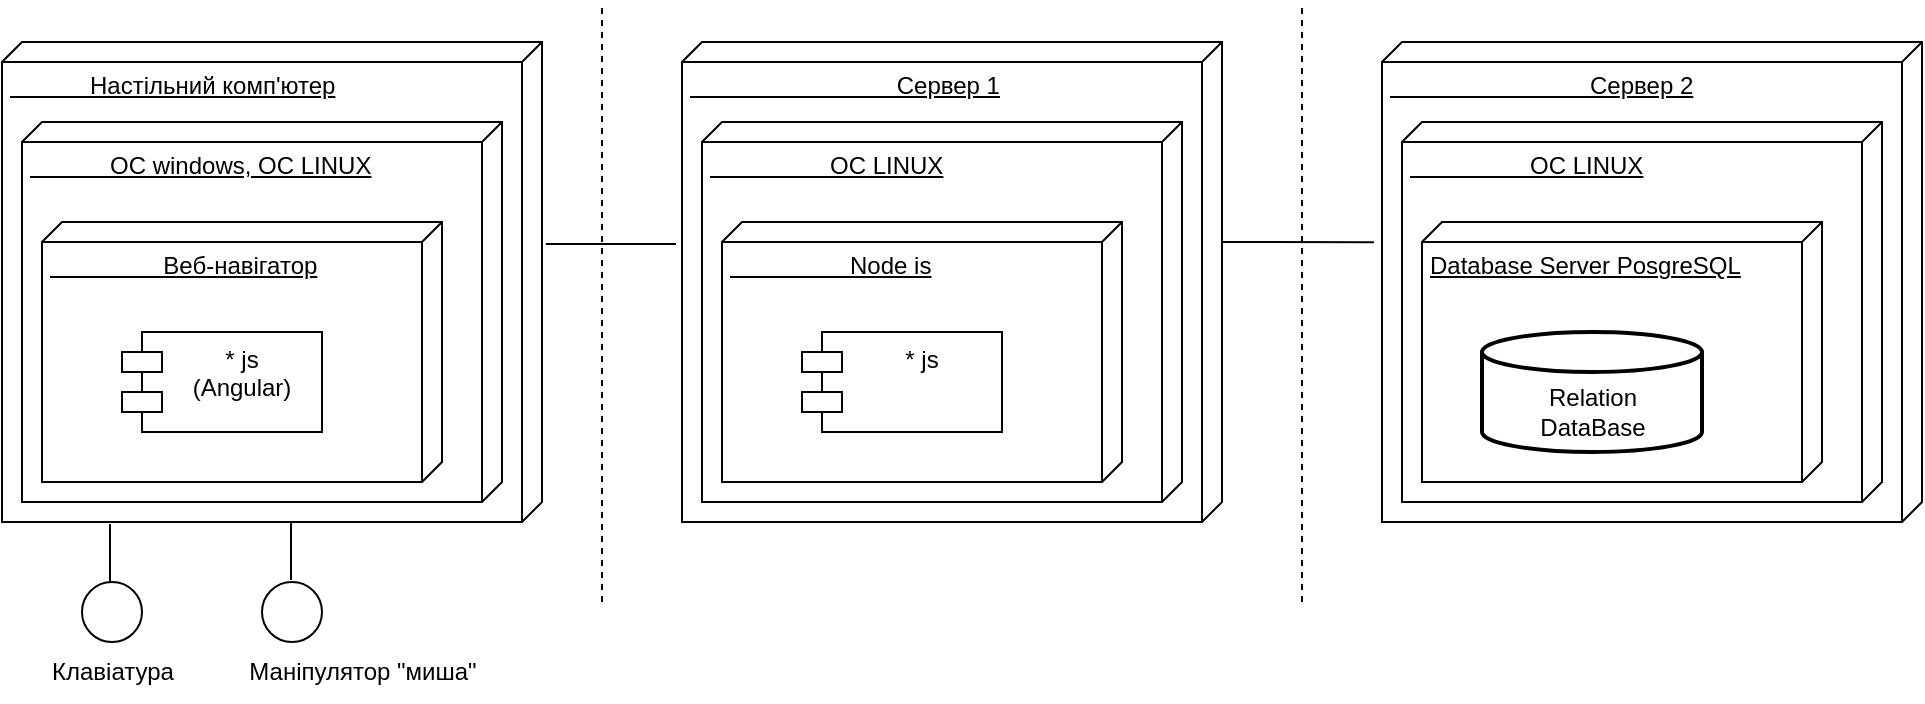 <mxfile version="20.4.0" type="device"><diagram id="rjcXyxqItzRYO0UzggyS" name="Страница 1"><mxGraphModel dx="1408" dy="718" grid="1" gridSize="10" guides="1" tooltips="1" connect="1" arrows="1" fold="1" page="1" pageScale="1" pageWidth="1169" pageHeight="1654" math="0" shadow="0"><root><mxCell id="0"/><mxCell id="1" parent="0"/><mxCell id="ajVHU5dfUe6NNm2fsWuV-1" value="&lt;div align=&quot;center&quot;&gt;&amp;nbsp;&amp;nbsp;&amp;nbsp;&amp;nbsp;&amp;nbsp;&amp;nbsp;&amp;nbsp;&amp;nbsp;&amp;nbsp;&amp;nbsp;&amp;nbsp; Настільний комп'ютер&lt;br&gt;&lt;/div&gt;" style="verticalAlign=top;align=left;spacingTop=8;spacingLeft=2;spacingRight=12;shape=cube;size=10;direction=south;fontStyle=4;html=1;" parent="1" vertex="1"><mxGeometry x="90" y="60" width="270" height="240" as="geometry"/></mxCell><mxCell id="ajVHU5dfUe6NNm2fsWuV-2" value="&amp;nbsp;&amp;nbsp;&amp;nbsp;&amp;nbsp;&amp;nbsp;&amp;nbsp;&amp;nbsp;&amp;nbsp;&amp;nbsp;&amp;nbsp;&amp;nbsp; ОС windows, OC LINUX" style="verticalAlign=top;align=left;spacingTop=8;spacingLeft=2;spacingRight=12;shape=cube;size=10;direction=south;fontStyle=4;html=1;" parent="1" vertex="1"><mxGeometry x="100" y="100" width="240" height="190" as="geometry"/></mxCell><mxCell id="ajVHU5dfUe6NNm2fsWuV-4" value="&amp;nbsp;&amp;nbsp;&amp;nbsp;&amp;nbsp;&amp;nbsp;&amp;nbsp;&amp;nbsp;&amp;nbsp;&amp;nbsp;&amp;nbsp;&amp;nbsp;&amp;nbsp;&amp;nbsp;&amp;nbsp;&amp;nbsp;&amp;nbsp; Веб-навігатор" style="verticalAlign=top;align=left;spacingTop=8;spacingLeft=2;spacingRight=12;shape=cube;size=10;direction=south;fontStyle=4;html=1;" parent="1" vertex="1"><mxGeometry x="110" y="150" width="200" height="130" as="geometry"/></mxCell><mxCell id="ajVHU5dfUe6NNm2fsWuV-5" value="* js&#xA;(Angular)&#xA;" style="shape=module;align=left;spacingLeft=20;align=center;verticalAlign=top;" parent="1" vertex="1"><mxGeometry x="150" y="205" width="100" height="50" as="geometry"/></mxCell><mxCell id="ajVHU5dfUe6NNm2fsWuV-6" value="&amp;nbsp;&amp;nbsp;&amp;nbsp;&amp;nbsp;&amp;nbsp;&amp;nbsp;&amp;nbsp;&amp;nbsp;&amp;nbsp;&amp;nbsp;&amp;nbsp;&amp;nbsp;&amp;nbsp;&amp;nbsp;&amp;nbsp;&amp;nbsp;&amp;nbsp;&amp;nbsp;&amp;nbsp;&amp;nbsp;&amp;nbsp;&amp;nbsp;&amp;nbsp;&amp;nbsp;&amp;nbsp;&amp;nbsp;&amp;nbsp;&amp;nbsp;&amp;nbsp;&amp;nbsp; Сервер 1" style="verticalAlign=top;align=left;spacingTop=8;spacingLeft=2;spacingRight=12;shape=cube;size=10;direction=south;fontStyle=4;html=1;" parent="1" vertex="1"><mxGeometry x="430" y="60" width="270" height="240" as="geometry"/></mxCell><mxCell id="ajVHU5dfUe6NNm2fsWuV-7" value="&amp;nbsp;&amp;nbsp;&amp;nbsp;&amp;nbsp;&amp;nbsp;&amp;nbsp;&amp;nbsp;&amp;nbsp;&amp;nbsp;&amp;nbsp;&amp;nbsp; &amp;nbsp; &amp;nbsp; &amp;nbsp; OC LINUX" style="verticalAlign=top;align=left;spacingTop=8;spacingLeft=2;spacingRight=12;shape=cube;size=10;direction=south;fontStyle=4;html=1;" parent="1" vertex="1"><mxGeometry x="440" y="100" width="240" height="190" as="geometry"/></mxCell><mxCell id="ajVHU5dfUe6NNm2fsWuV-8" value="&amp;nbsp;&amp;nbsp;&amp;nbsp;&amp;nbsp;&amp;nbsp;&amp;nbsp;&amp;nbsp;&amp;nbsp;&amp;nbsp;&amp;nbsp;&amp;nbsp;&amp;nbsp;&amp;nbsp;&amp;nbsp;&amp;nbsp;&amp;nbsp;&amp;nbsp; Node is" style="verticalAlign=top;align=left;spacingTop=8;spacingLeft=2;spacingRight=12;shape=cube;size=10;direction=south;fontStyle=4;html=1;" parent="1" vertex="1"><mxGeometry x="450" y="150" width="200" height="130" as="geometry"/></mxCell><mxCell id="ajVHU5dfUe6NNm2fsWuV-9" value="* js&#xA;&#xA;" style="shape=module;align=left;spacingLeft=20;align=center;verticalAlign=top;" parent="1" vertex="1"><mxGeometry x="490" y="205" width="100" height="50" as="geometry"/></mxCell><mxCell id="ajVHU5dfUe6NNm2fsWuV-10" value="&amp;nbsp;&amp;nbsp;&amp;nbsp;&amp;nbsp;&amp;nbsp;&amp;nbsp;&amp;nbsp;&amp;nbsp;&amp;nbsp;&amp;nbsp;&amp;nbsp;&amp;nbsp;&amp;nbsp;&amp;nbsp;&amp;nbsp;&amp;nbsp;&amp;nbsp;&amp;nbsp;&amp;nbsp;&amp;nbsp;&amp;nbsp;&amp;nbsp;&amp;nbsp;&amp;nbsp;&amp;nbsp;&amp;nbsp;&amp;nbsp;&amp;nbsp;&amp;nbsp; Сервер 2" style="verticalAlign=top;align=left;spacingTop=8;spacingLeft=2;spacingRight=12;shape=cube;size=10;direction=south;fontStyle=4;html=1;" parent="1" vertex="1"><mxGeometry x="780" y="60" width="270" height="240" as="geometry"/></mxCell><mxCell id="ajVHU5dfUe6NNm2fsWuV-11" value="&amp;nbsp;&amp;nbsp;&amp;nbsp;&amp;nbsp;&amp;nbsp;&amp;nbsp;&amp;nbsp;&amp;nbsp;&amp;nbsp;&amp;nbsp;&amp;nbsp;&amp;nbsp;&amp;nbsp;&amp;nbsp;&amp;nbsp;&amp;nbsp;&amp;nbsp; OC LINUX" style="verticalAlign=top;align=left;spacingTop=8;spacingLeft=2;spacingRight=12;shape=cube;size=10;direction=south;fontStyle=4;html=1;" parent="1" vertex="1"><mxGeometry x="790" y="100" width="240" height="190" as="geometry"/></mxCell><mxCell id="ajVHU5dfUe6NNm2fsWuV-12" value="Database Server PosgreSQL" style="verticalAlign=top;align=left;spacingTop=8;spacingLeft=2;spacingRight=12;shape=cube;size=10;direction=south;fontStyle=4;html=1;" parent="1" vertex="1"><mxGeometry x="800" y="150" width="200" height="130" as="geometry"/></mxCell><mxCell id="ajVHU5dfUe6NNm2fsWuV-14" value="" style="strokeWidth=2;html=1;shape=mxgraph.flowchart.database;whiteSpace=wrap;" parent="1" vertex="1"><mxGeometry x="830" y="205" width="110" height="60" as="geometry"/></mxCell><mxCell id="ajVHU5dfUe6NNm2fsWuV-15" value="&lt;div&gt;Relation&lt;/div&gt;&lt;div&gt;DаtaBase&lt;br&gt;&lt;/div&gt;" style="text;html=1;align=center;verticalAlign=middle;resizable=0;points=[];autosize=1;strokeColor=none;fillColor=none;" parent="1" vertex="1"><mxGeometry x="845" y="225" width="80" height="40" as="geometry"/></mxCell><mxCell id="ajVHU5dfUe6NNm2fsWuV-16" value="" style="endArrow=none;dashed=1;html=1;rounded=0;" parent="1" edge="1"><mxGeometry width="50" height="50" relative="1" as="geometry"><mxPoint x="390" y="340" as="sourcePoint"/><mxPoint x="390" y="40" as="targetPoint"/></mxGeometry></mxCell><mxCell id="ajVHU5dfUe6NNm2fsWuV-17" value="" style="endArrow=none;dashed=1;html=1;rounded=0;" parent="1" edge="1"><mxGeometry width="50" height="50" relative="1" as="geometry"><mxPoint x="740" y="340" as="sourcePoint"/><mxPoint x="740" y="40" as="targetPoint"/></mxGeometry></mxCell><mxCell id="ajVHU5dfUe6NNm2fsWuV-18" value="" style="endArrow=none;html=1;rounded=0;exitX=0.421;exitY=-0.007;exitDx=0;exitDy=0;exitPerimeter=0;entryX=0.421;entryY=1.011;entryDx=0;entryDy=0;entryPerimeter=0;" parent="1" source="ajVHU5dfUe6NNm2fsWuV-1" target="ajVHU5dfUe6NNm2fsWuV-6" edge="1"><mxGeometry width="50" height="50" relative="1" as="geometry"><mxPoint x="560" y="390" as="sourcePoint"/><mxPoint x="610" y="340" as="targetPoint"/></mxGeometry></mxCell><mxCell id="ajVHU5dfUe6NNm2fsWuV-19" value="" style="endArrow=none;html=1;rounded=0;exitX=0.421;exitY=-0.007;exitDx=0;exitDy=0;exitPerimeter=0;entryX=0.417;entryY=1.015;entryDx=0;entryDy=0;entryPerimeter=0;" parent="1" target="ajVHU5dfUe6NNm2fsWuV-10" edge="1"><mxGeometry width="50" height="50" relative="1" as="geometry"><mxPoint x="700" y="160" as="sourcePoint"/><mxPoint x="765.14" y="160" as="targetPoint"/></mxGeometry></mxCell><mxCell id="ajVHU5dfUe6NNm2fsWuV-20" value="" style="endArrow=none;html=1;rounded=0;exitX=1.004;exitY=0.8;exitDx=0;exitDy=0;exitPerimeter=0;" parent="1" source="ajVHU5dfUe6NNm2fsWuV-1" edge="1"><mxGeometry width="50" height="50" relative="1" as="geometry"><mxPoint x="560" y="390" as="sourcePoint"/><mxPoint x="144" y="330" as="targetPoint"/></mxGeometry></mxCell><mxCell id="ajVHU5dfUe6NNm2fsWuV-21" value="" style="endArrow=none;html=1;rounded=0;exitX=1.004;exitY=0.8;exitDx=0;exitDy=0;exitPerimeter=0;" parent="1" edge="1"><mxGeometry width="50" height="50" relative="1" as="geometry"><mxPoint x="234.5" y="300" as="sourcePoint"/><mxPoint x="234.5" y="329.04" as="targetPoint"/></mxGeometry></mxCell><mxCell id="ajVHU5dfUe6NNm2fsWuV-22" value="" style="ellipse;" parent="1" vertex="1"><mxGeometry x="130" y="330" width="30" height="30" as="geometry"/></mxCell><mxCell id="ajVHU5dfUe6NNm2fsWuV-23" value="" style="ellipse;" parent="1" vertex="1"><mxGeometry x="220" y="330" width="30" height="30" as="geometry"/></mxCell><mxCell id="ajVHU5dfUe6NNm2fsWuV-24" value="Клавіатура" style="text;html=1;align=center;verticalAlign=middle;resizable=0;points=[];autosize=1;strokeColor=none;fillColor=none;" parent="1" vertex="1"><mxGeometry x="105" y="360" width="80" height="30" as="geometry"/></mxCell><mxCell id="ajVHU5dfUe6NNm2fsWuV-25" value="Маніпулятор &quot;миша&quot;" style="text;html=1;align=center;verticalAlign=middle;resizable=0;points=[];autosize=1;strokeColor=none;fillColor=none;" parent="1" vertex="1"><mxGeometry x="200" y="360" width="140" height="30" as="geometry"/></mxCell></root></mxGraphModel></diagram></mxfile>